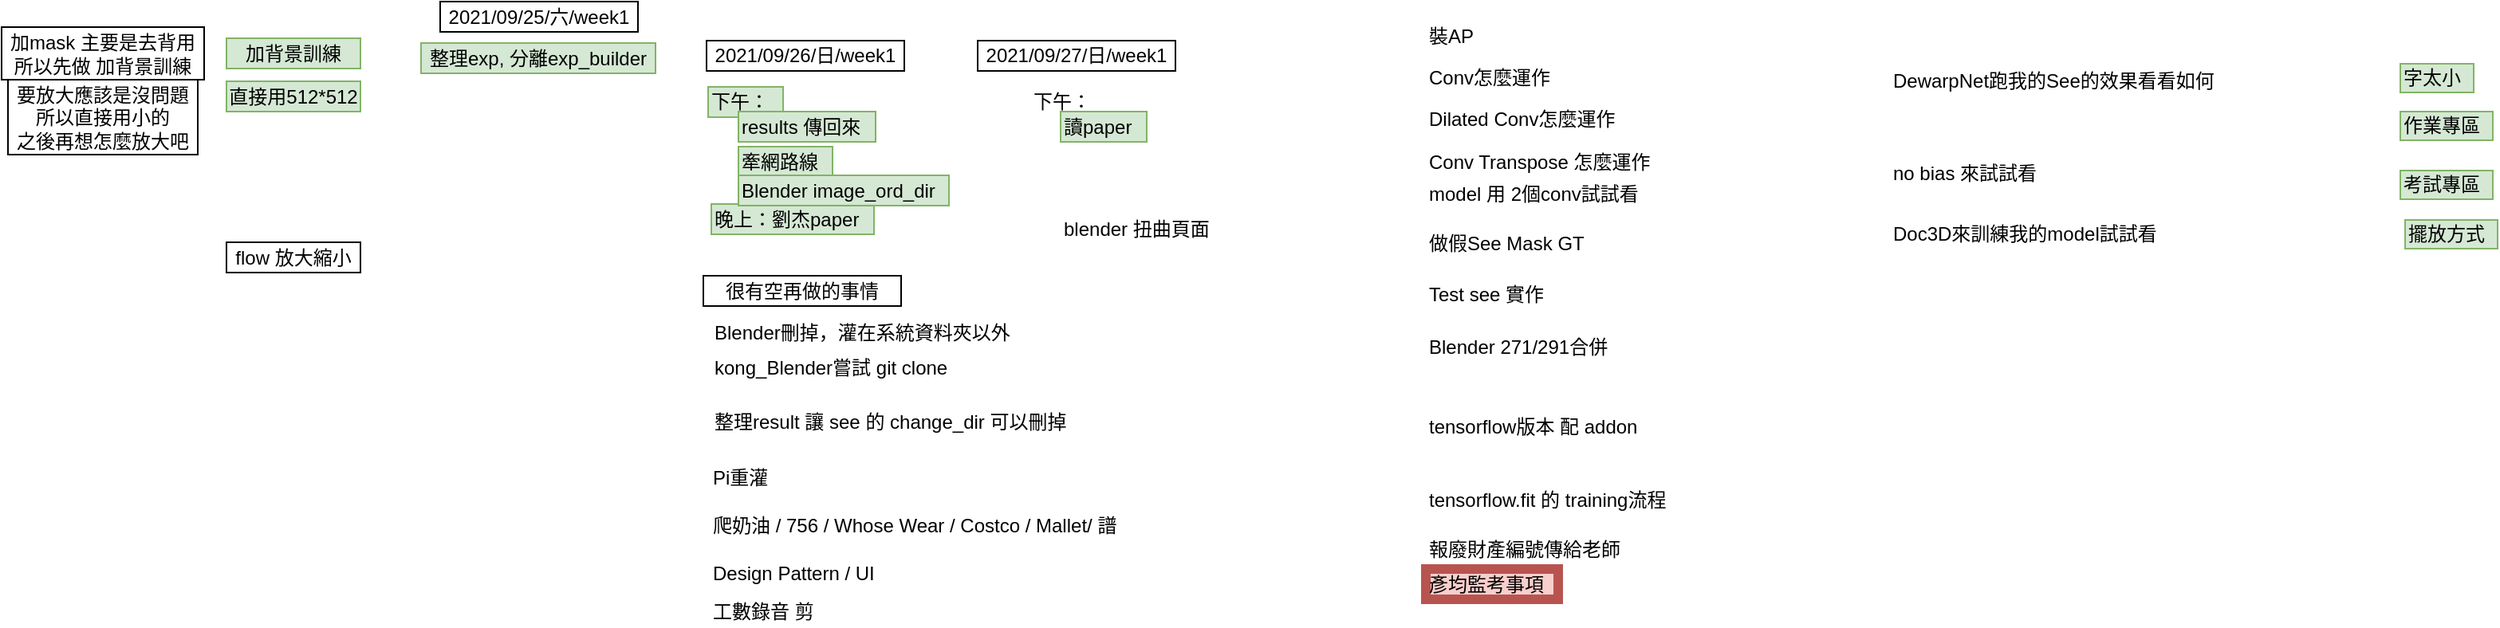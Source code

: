 <mxfile version="15.2.7" type="device"><diagram id="uDpxxkspIteosalT3DO5" name="第1頁"><mxGraphModel dx="813" dy="470" grid="0" gridSize="1" guides="1" tooltips="1" connect="1" arrows="1" fold="1" page="1" pageScale="1" pageWidth="827" pageHeight="1169" math="0" shadow="0"><root><mxCell id="0"/><mxCell id="1" parent="0"/><mxCell id="Za3MNvNCFRPRlyvjwcOU-1" value="flow 放大縮小" style="rounded=0;whiteSpace=wrap;html=1;" parent="1" vertex="1"><mxGeometry x="340" y="390" width="84" height="19" as="geometry"/></mxCell><mxCell id="Za3MNvNCFRPRlyvjwcOU-2" value="加背景訓練" style="rounded=0;whiteSpace=wrap;html=1;fillColor=#d5e8d4;strokeColor=#82b366;" parent="1" vertex="1"><mxGeometry x="340" y="262" width="84" height="19" as="geometry"/></mxCell><mxCell id="Za3MNvNCFRPRlyvjwcOU-3" value="直接用512*512" style="rounded=0;whiteSpace=wrap;html=1;fillColor=#d5e8d4;strokeColor=#82b366;" parent="1" vertex="1"><mxGeometry x="340" y="289" width="84" height="19" as="geometry"/></mxCell><mxCell id="Za3MNvNCFRPRlyvjwcOU-4" value="加mask 主要是去背用&lt;br&gt;所以先做 加背景訓練" style="rounded=0;whiteSpace=wrap;html=1;" parent="1" vertex="1"><mxGeometry x="199" y="255" width="127" height="33" as="geometry"/></mxCell><mxCell id="Za3MNvNCFRPRlyvjwcOU-5" value="要放大應該是沒問題&lt;br&gt;所以直接用小的&lt;br&gt;之後再想怎麼放大吧" style="rounded=0;whiteSpace=wrap;html=1;" parent="1" vertex="1"><mxGeometry x="203" y="288" width="119" height="47" as="geometry"/></mxCell><mxCell id="7-UM8-9DbwGqeUvCle2g-1" value="整理exp, 分離exp_builder" style="rounded=0;whiteSpace=wrap;html=1;fillColor=#d5e8d4;strokeColor=#82b366;" parent="1" vertex="1"><mxGeometry x="462" y="265" width="147" height="19" as="geometry"/></mxCell><mxCell id="YjZ_832kcg7ZtgB7gZkG-1" value="下午：" style="rounded=0;whiteSpace=wrap;html=1;align=left;strokeColor=#82b366;fillColor=#d5e8d4;" parent="1" vertex="1"><mxGeometry x="642" y="292.5" width="47" height="19" as="geometry"/></mxCell><mxCell id="YjZ_832kcg7ZtgB7gZkG-6" value="晚上：劉杰paper" style="rounded=0;whiteSpace=wrap;html=1;align=left;strokeColor=#82b366;fillColor=#d5e8d4;" parent="1" vertex="1"><mxGeometry x="644" y="366" width="102" height="19" as="geometry"/></mxCell><mxCell id="YjZ_832kcg7ZtgB7gZkG-8" value="2021/09/26/日/week1" style="rounded=0;whiteSpace=wrap;html=1;" parent="1" vertex="1"><mxGeometry x="641" y="263.5" width="124" height="19" as="geometry"/></mxCell><mxCell id="YjZ_832kcg7ZtgB7gZkG-10" value="2021/09/25/六/week1" style="rounded=0;whiteSpace=wrap;html=1;" parent="1" vertex="1"><mxGeometry x="474" y="239" width="124" height="19" as="geometry"/></mxCell><mxCell id="YjZ_832kcg7ZtgB7gZkG-12" value="results 傳回來" style="rounded=0;whiteSpace=wrap;html=1;align=left;strokeColor=#82b366;fillColor=#d5e8d4;" parent="1" vertex="1"><mxGeometry x="661" y="308" width="86" height="19" as="geometry"/></mxCell><mxCell id="YjZ_832kcg7ZtgB7gZkG-13" value="牽網路線" style="rounded=0;whiteSpace=wrap;html=1;align=left;strokeColor=#82b366;fillColor=#d5e8d4;" parent="1" vertex="1"><mxGeometry x="661" y="330" width="59" height="19" as="geometry"/></mxCell><mxCell id="YjZ_832kcg7ZtgB7gZkG-15" value="Blender image_ord_dir&lt;br&gt;" style="rounded=0;whiteSpace=wrap;html=1;align=left;strokeColor=#82b366;fillColor=#d5e8d4;" parent="1" vertex="1"><mxGeometry x="661" y="348" width="132" height="19" as="geometry"/></mxCell><mxCell id="8y5G4Q48BDgz61esXcCY-1" value="很有空再做的事情" style="rounded=0;whiteSpace=wrap;html=1;" parent="1" vertex="1"><mxGeometry x="639" y="411" width="124" height="19" as="geometry"/></mxCell><mxCell id="8y5G4Q48BDgz61esXcCY-2" value="Blender刪掉，灌在系統資料夾以外" style="rounded=0;whiteSpace=wrap;html=1;align=left;strokeColor=none;fillColor=none;" parent="1" vertex="1"><mxGeometry x="644" y="437" width="196" height="19" as="geometry"/></mxCell><mxCell id="8y5G4Q48BDgz61esXcCY-3" value="kong_Blender嘗試 git clone" style="rounded=0;whiteSpace=wrap;html=1;align=left;strokeColor=none;fillColor=none;" parent="1" vertex="1"><mxGeometry x="644" y="459" width="196" height="19" as="geometry"/></mxCell><mxCell id="8y5G4Q48BDgz61esXcCY-5" value="下午：" style="rounded=0;whiteSpace=wrap;html=1;align=left;strokeColor=none;fillColor=none;" parent="1" vertex="1"><mxGeometry x="844" y="292.5" width="47" height="19" as="geometry"/></mxCell><mxCell id="8y5G4Q48BDgz61esXcCY-7" value="2021/09/27/日/week1" style="rounded=0;whiteSpace=wrap;html=1;" parent="1" vertex="1"><mxGeometry x="811" y="263.5" width="124" height="19" as="geometry"/></mxCell><mxCell id="8y5G4Q48BDgz61esXcCY-8" value="讀paper" style="rounded=0;whiteSpace=wrap;html=1;align=left;strokeColor=#82b366;fillColor=#d5e8d4;" parent="1" vertex="1"><mxGeometry x="863" y="308" width="54" height="19" as="geometry"/></mxCell><mxCell id="hG3QWL95dXc5_kRR5VCE-1" value="整理result 讓 see 的 change_dir 可以刪掉" style="rounded=0;whiteSpace=wrap;html=1;align=left;strokeColor=none;fillColor=none;" parent="1" vertex="1"><mxGeometry x="644" y="493" width="232" height="19" as="geometry"/></mxCell><mxCell id="hG3QWL95dXc5_kRR5VCE-2" value="blender 扭曲頁面" style="rounded=0;whiteSpace=wrap;html=1;align=left;strokeColor=none;fillColor=none;" parent="1" vertex="1"><mxGeometry x="863" y="372" width="102" height="19" as="geometry"/></mxCell><mxCell id="-szhbY_fVIkYuJmN7N0B-1" value="model 用 2個conv試試看" style="rounded=0;whiteSpace=wrap;html=1;align=left;strokeColor=none;fillColor=none;" vertex="1" parent="1"><mxGeometry x="1092" y="350" width="142" height="19" as="geometry"/></mxCell><mxCell id="-szhbY_fVIkYuJmN7N0B-2" value="Pi重灌" style="rounded=0;whiteSpace=wrap;html=1;align=left;strokeColor=none;fillColor=none;" vertex="1" parent="1"><mxGeometry x="643" y="528" width="46" height="19" as="geometry"/></mxCell><mxCell id="-szhbY_fVIkYuJmN7N0B-3" value="爬奶油 / 756 / Whose Wear / Costco / Mallet/ 譜" style="rounded=0;whiteSpace=wrap;html=1;align=left;strokeColor=none;fillColor=none;" vertex="1" parent="1"><mxGeometry x="643" y="558" width="264" height="19" as="geometry"/></mxCell><mxCell id="-szhbY_fVIkYuJmN7N0B-4" value="Design Pattern / UI&amp;nbsp;" style="rounded=0;whiteSpace=wrap;html=1;align=left;strokeColor=none;fillColor=none;" vertex="1" parent="1"><mxGeometry x="643" y="588" width="264" height="19" as="geometry"/></mxCell><mxCell id="-szhbY_fVIkYuJmN7N0B-5" value="工數錄音 剪" style="rounded=0;whiteSpace=wrap;html=1;align=left;strokeColor=none;fillColor=none;" vertex="1" parent="1"><mxGeometry x="643" y="612" width="264" height="19" as="geometry"/></mxCell><mxCell id="-szhbY_fVIkYuJmN7N0B-6" value="Conv怎麼運作" style="rounded=0;whiteSpace=wrap;html=1;align=left;strokeColor=none;fillColor=none;" vertex="1" parent="1"><mxGeometry x="1092" y="277" width="87" height="19" as="geometry"/></mxCell><mxCell id="-szhbY_fVIkYuJmN7N0B-7" value="Dilated Conv怎麼運作" style="rounded=0;whiteSpace=wrap;html=1;align=left;strokeColor=none;fillColor=none;" vertex="1" parent="1"><mxGeometry x="1092" y="303" width="128" height="19" as="geometry"/></mxCell><mxCell id="-szhbY_fVIkYuJmN7N0B-9" value="Conv Transpose 怎麼運作" style="rounded=0;whiteSpace=wrap;html=1;align=left;strokeColor=none;fillColor=none;" vertex="1" parent="1"><mxGeometry x="1092" y="330" width="150" height="19" as="geometry"/></mxCell><mxCell id="-szhbY_fVIkYuJmN7N0B-11" value="做假See Mask GT" style="rounded=0;whiteSpace=wrap;html=1;align=left;strokeColor=none;fillColor=none;" vertex="1" parent="1"><mxGeometry x="1092" y="381" width="108" height="19" as="geometry"/></mxCell><mxCell id="-szhbY_fVIkYuJmN7N0B-12" value="Test see 實作" style="rounded=0;whiteSpace=wrap;html=1;align=left;strokeColor=none;fillColor=none;" vertex="1" parent="1"><mxGeometry x="1092" y="413" width="83" height="19" as="geometry"/></mxCell><mxCell id="-szhbY_fVIkYuJmN7N0B-13" value="Blender 271/291合併" style="rounded=0;whiteSpace=wrap;html=1;align=left;strokeColor=none;fillColor=none;" vertex="1" parent="1"><mxGeometry x="1092" y="446" width="123" height="19" as="geometry"/></mxCell><mxCell id="-szhbY_fVIkYuJmN7N0B-14" value="tensorflow版本 配 addon" style="rounded=0;whiteSpace=wrap;html=1;align=left;strokeColor=none;fillColor=none;" vertex="1" parent="1"><mxGeometry x="1092" y="496" width="142" height="19" as="geometry"/></mxCell><mxCell id="-szhbY_fVIkYuJmN7N0B-16" value="tensorflow.fit 的 training流程" style="rounded=0;whiteSpace=wrap;html=1;align=left;strokeColor=none;fillColor=none;" vertex="1" parent="1"><mxGeometry x="1092" y="542" width="160" height="19" as="geometry"/></mxCell><mxCell id="-szhbY_fVIkYuJmN7N0B-18" value="報廢財產編號傳給老師" style="rounded=0;whiteSpace=wrap;html=1;align=left;strokeColor=none;fillColor=none;" vertex="1" parent="1"><mxGeometry x="1092" y="573" width="131" height="19" as="geometry"/></mxCell><mxCell id="-szhbY_fVIkYuJmN7N0B-19" value="彥均監考事項" style="rounded=0;whiteSpace=wrap;html=1;align=left;strokeColor=#b85450;fillColor=#f8cecc;strokeWidth=6;" vertex="1" parent="1"><mxGeometry x="1092" y="595" width="83" height="19" as="geometry"/></mxCell><mxCell id="-szhbY_fVIkYuJmN7N0B-21" value="DewarpNet跑我的See的效果看看如何" style="rounded=0;whiteSpace=wrap;html=1;align=left;strokeColor=none;fillColor=none;" vertex="1" parent="1"><mxGeometry x="1383" y="279" width="212" height="19" as="geometry"/></mxCell><mxCell id="-szhbY_fVIkYuJmN7N0B-22" value="Doc3D來訓練我的model試試看" style="rounded=0;whiteSpace=wrap;html=1;align=left;strokeColor=none;fillColor=none;" vertex="1" parent="1"><mxGeometry x="1383" y="375" width="176" height="19" as="geometry"/></mxCell><mxCell id="-szhbY_fVIkYuJmN7N0B-23" value="no bias 來試試看" style="rounded=0;whiteSpace=wrap;html=1;align=left;strokeColor=none;fillColor=none;" vertex="1" parent="1"><mxGeometry x="1383" y="337" width="101" height="19" as="geometry"/></mxCell><mxCell id="-szhbY_fVIkYuJmN7N0B-24" value="裝AP" style="rounded=0;whiteSpace=wrap;html=1;align=left;strokeColor=none;fillColor=none;" vertex="1" parent="1"><mxGeometry x="1092" y="251" width="87" height="19" as="geometry"/></mxCell><mxCell id="-szhbY_fVIkYuJmN7N0B-25" value="字太小" style="rounded=0;whiteSpace=wrap;html=1;align=left;strokeColor=#82b366;fillColor=#d5e8d4;" vertex="1" parent="1"><mxGeometry x="1703" y="278" width="46" height="18" as="geometry"/></mxCell><mxCell id="-szhbY_fVIkYuJmN7N0B-26" value="作業專區&lt;br&gt;" style="rounded=0;whiteSpace=wrap;html=1;align=left;strokeColor=#82b366;fillColor=#d5e8d4;" vertex="1" parent="1"><mxGeometry x="1703" y="308" width="58" height="18" as="geometry"/></mxCell><mxCell id="-szhbY_fVIkYuJmN7N0B-27" value="考試專區" style="rounded=0;whiteSpace=wrap;html=1;align=left;strokeColor=#82b366;fillColor=#d5e8d4;" vertex="1" parent="1"><mxGeometry x="1703" y="345" width="58" height="18" as="geometry"/></mxCell><mxCell id="-szhbY_fVIkYuJmN7N0B-28" value="擺放方式" style="rounded=0;whiteSpace=wrap;html=1;align=left;strokeColor=#82b366;fillColor=#d5e8d4;" vertex="1" parent="1"><mxGeometry x="1706" y="376" width="58" height="18" as="geometry"/></mxCell></root></mxGraphModel></diagram></mxfile>